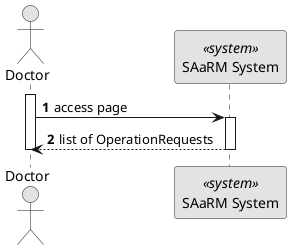 @startuml
skinparam monochrome true
skinparam packageStyle rectangle
skinparam shadowing false

autonumber

actor "Doctor" as AD
participant "SAaRM System" as SYS <<system>>

activate AD
AD -> SYS: access page
activate SYS
SYS --> AD : list of OperationRequests

deactivate SYS

deactivate AD



@enduml